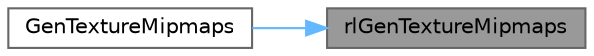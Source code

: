 digraph "rlGenTextureMipmaps"
{
 // LATEX_PDF_SIZE
  bgcolor="transparent";
  edge [fontname=Helvetica,fontsize=10,labelfontname=Helvetica,labelfontsize=10];
  node [fontname=Helvetica,fontsize=10,shape=box,height=0.2,width=0.4];
  rankdir="RL";
  Node1 [id="Node000001",label="rlGenTextureMipmaps",height=0.2,width=0.4,color="gray40", fillcolor="grey60", style="filled", fontcolor="black",tooltip=" "];
  Node1 -> Node2 [id="edge2_Node000001_Node000002",dir="back",color="steelblue1",style="solid",tooltip=" "];
  Node2 [id="Node000002",label="GenTextureMipmaps",height=0.2,width=0.4,color="grey40", fillcolor="white", style="filled",URL="$_classes_2lib_2rtextures_8c.html#ad42a894afeb15cfa9158bee0b5c96962",tooltip=" "];
}
